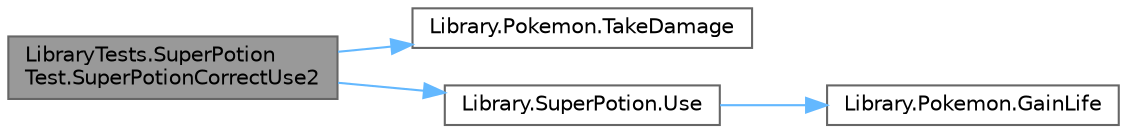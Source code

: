 digraph "LibraryTests.SuperPotionTest.SuperPotionCorrectUse2"
{
 // INTERACTIVE_SVG=YES
 // LATEX_PDF_SIZE
  bgcolor="transparent";
  edge [fontname=Helvetica,fontsize=10,labelfontname=Helvetica,labelfontsize=10];
  node [fontname=Helvetica,fontsize=10,shape=box,height=0.2,width=0.4];
  rankdir="LR";
  Node1 [id="Node000001",label="LibraryTests.SuperPotion\lTest.SuperPotionCorrectUse2",height=0.2,width=0.4,color="gray40", fillcolor="grey60", style="filled", fontcolor="black",tooltip="Verifica que SuperPotion recupere correctamente 70HP de un Pokemon después de recibir 80 puntos de da..."];
  Node1 -> Node2 [id="edge1_Node000001_Node000002",color="steelblue1",style="solid",tooltip=" "];
  Node2 [id="Node000002",label="Library.Pokemon.TakeDamage",height=0.2,width=0.4,color="grey40", fillcolor="white", style="filled",URL="$classLibrary_1_1Pokemon.html#af6dd4fd79bfeb99769976f6c26e497e5",tooltip="Resta puntos de vida a la vida actual. Convierte double a int para poder hacer la resta...."];
  Node1 -> Node3 [id="edge2_Node000001_Node000003",color="steelblue1",style="solid",tooltip=" "];
  Node3 [id="Node000003",label="Library.SuperPotion.Use",height=0.2,width=0.4,color="grey40", fillcolor="white", style="filled",URL="$classLibrary_1_1SuperPotion.html#a8cd462889e7028c7d0132023256380dc",tooltip="Suma 70 HP a la vida actual del Pokemon."];
  Node3 -> Node4 [id="edge3_Node000003_Node000004",color="steelblue1",style="solid",tooltip=" "];
  Node4 [id="Node000004",label="Library.Pokemon.GainLife",height=0.2,width=0.4,color="grey40", fillcolor="white", style="filled",URL="$classLibrary_1_1Pokemon.html#a77bd0fac1537a76fbdfa1eebbe17f985",tooltip="Suma puntos de vida a la vida actual, considerando que la vida actual no puede ser mayor a la vida ba..."];
}
